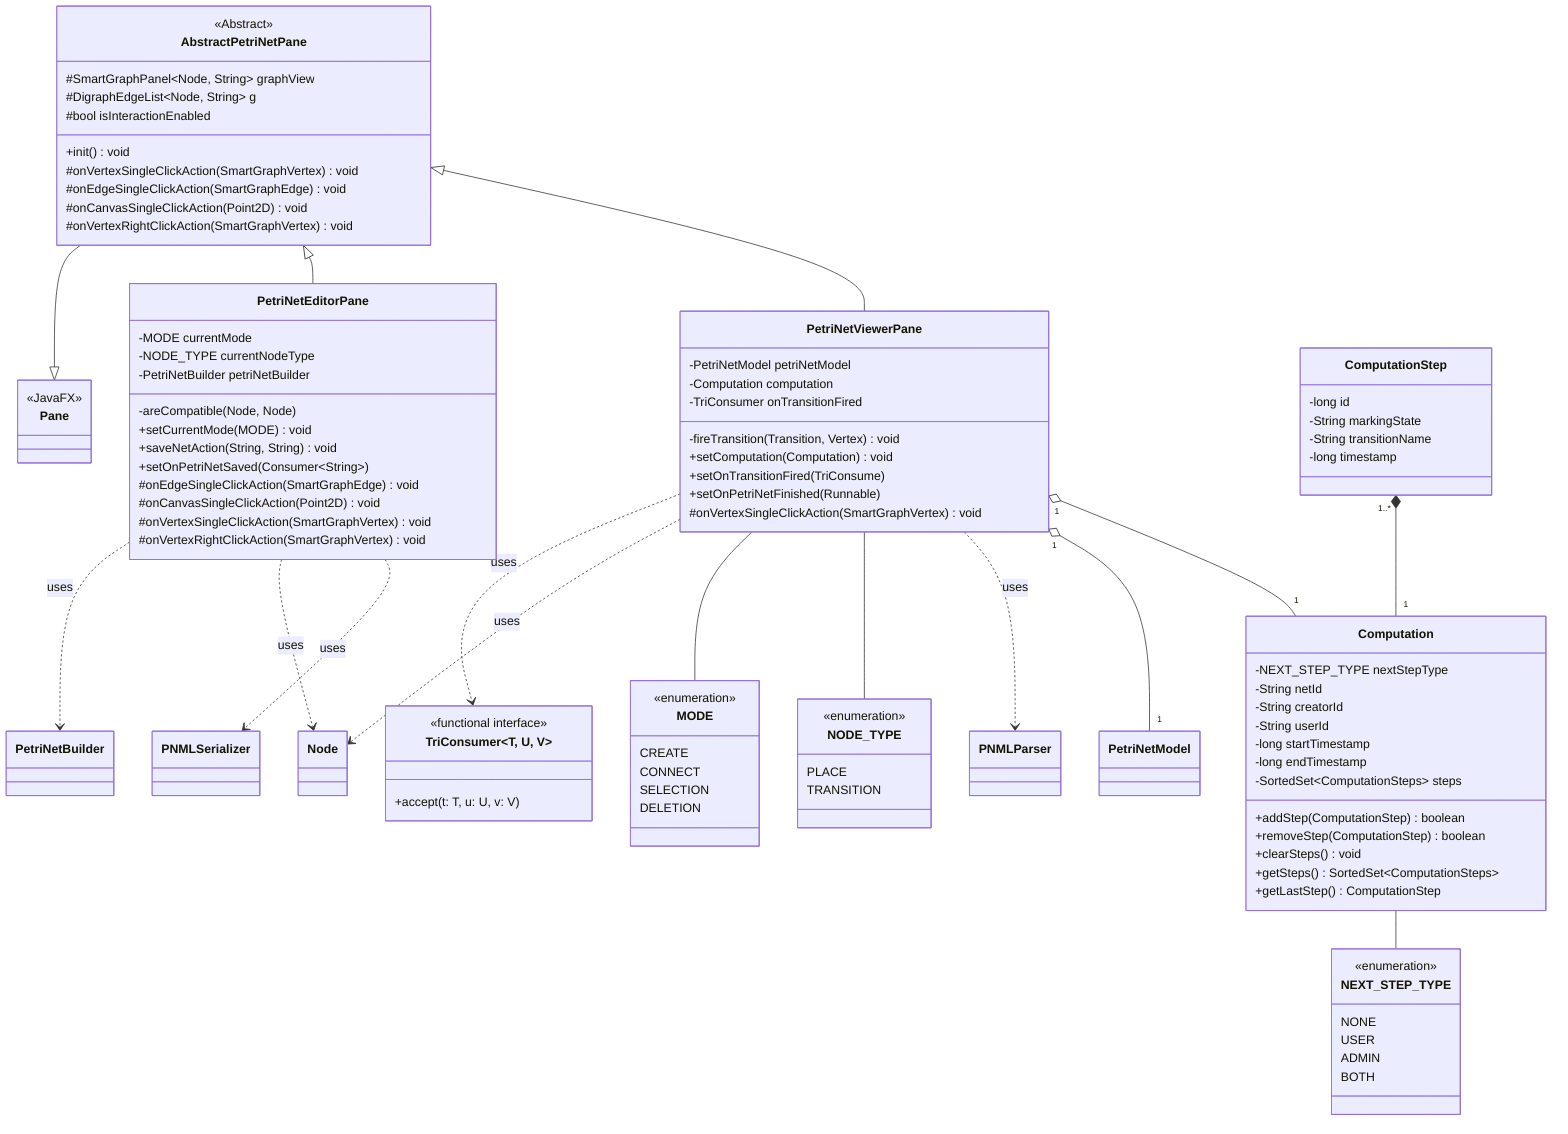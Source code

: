 classDiagram
    direction TB

    class Pane {
        <<JavaFX>>
    }

    class AbstractPetriNetPane {
        <<Abstract>>
        #SmartGraphPanel~Node, String~ graphView
        #DigraphEdgeList~Node, String~ g
        #bool isInteractionEnabled
        +init() void
        #onVertexSingleClickAction(SmartGraphVertex) void
        #onEdgeSingleClickAction(SmartGraphEdge) void
        #onCanvasSingleClickAction(Point2D) void
        #onVertexRightClickAction(SmartGraphVertex) void
    }

    class PetriNetEditorPane {
        -MODE currentMode
        -NODE_TYPE currentNodeType
        -PetriNetBuilder petriNetBuilder
        -areCompatible(Node, Node)
        +setCurrentMode(MODE) void
        +saveNetAction(String, String) void
        +setOnPetriNetSaved(Consumer~String~)
        #onEdgeSingleClickAction(SmartGraphEdge) void
        #onCanvasSingleClickAction(Point2D) void
        #onVertexSingleClickAction(SmartGraphVertex) void
        #onVertexRightClickAction(SmartGraphVertex) void
    }

    class PetriNetViewerPane {
        -PetriNetModel petriNetModel
        -Computation computation
        -TriConsumer onTransitionFired
        -fireTransition(Transition, Vertex) void
        +setComputation(Computation) void
        +setOnTransitionFired(TriConsume)
        +setOnPetriNetFinished(Runnable)
        #onVertexSingleClickAction(SmartGraphVertex) void
    }

    class Computation {
        -NEXT_STEP_TYPE nextStepType
        -String netId
        -String creatorId
        -String userId
        -long startTimestamp
        -long endTimestamp
        -SortedSet~ComputationSteps~ steps
        +addStep(ComputationStep) boolean
        +removeStep(ComputationStep) boolean
        +clearSteps() void
        +getSteps() SortedSet~ComputationSteps~
        +getLastStep() ComputationStep
    }

    class ComputationStep {
        -long id
        -String markingState
        -String transitionName
        -long timestamp
    }

    class TriConsumer~T, U, V~ {
<<functional interface>>
+accept(t: T, u: U, v: V)
}

class MODE {
<<enumeration>>
CREATE
CONNECT
SELECTION
DELETION
}
class NODE_TYPE {
<<enumeration>>
PLACE
TRANSITION
}

class NEXT_STEP_TYPE {
<<enumeration>>
NONE
USER
ADMIN
BOTH
}
AbstractPetriNetPane --|> Pane

PetriNetViewerPane ..> TriConsumer : uses

AbstractPetriNetPane <|-- PetriNetEditorPane
AbstractPetriNetPane <|-- PetriNetViewerPane

PetriNetEditorPane ..> PetriNetBuilder : uses
PetriNetEditorPane ..> Node : uses
PetriNetViewerPane ..> Node : uses
PetriNetViewerPane -- MODE
PetriNetViewerPane -- NODE_TYPE

PetriNetViewerPane ..> PNMLParser : uses
PetriNetEditorPane ..> PNMLSerializer : uses

PetriNetViewerPane "1" o-- "1" PetriNetModel
PetriNetViewerPane "1" o-- "1" Computation
ComputationStep "1..*" *-- "1" Computation
Computation -- NEXT_STEP_TYPE